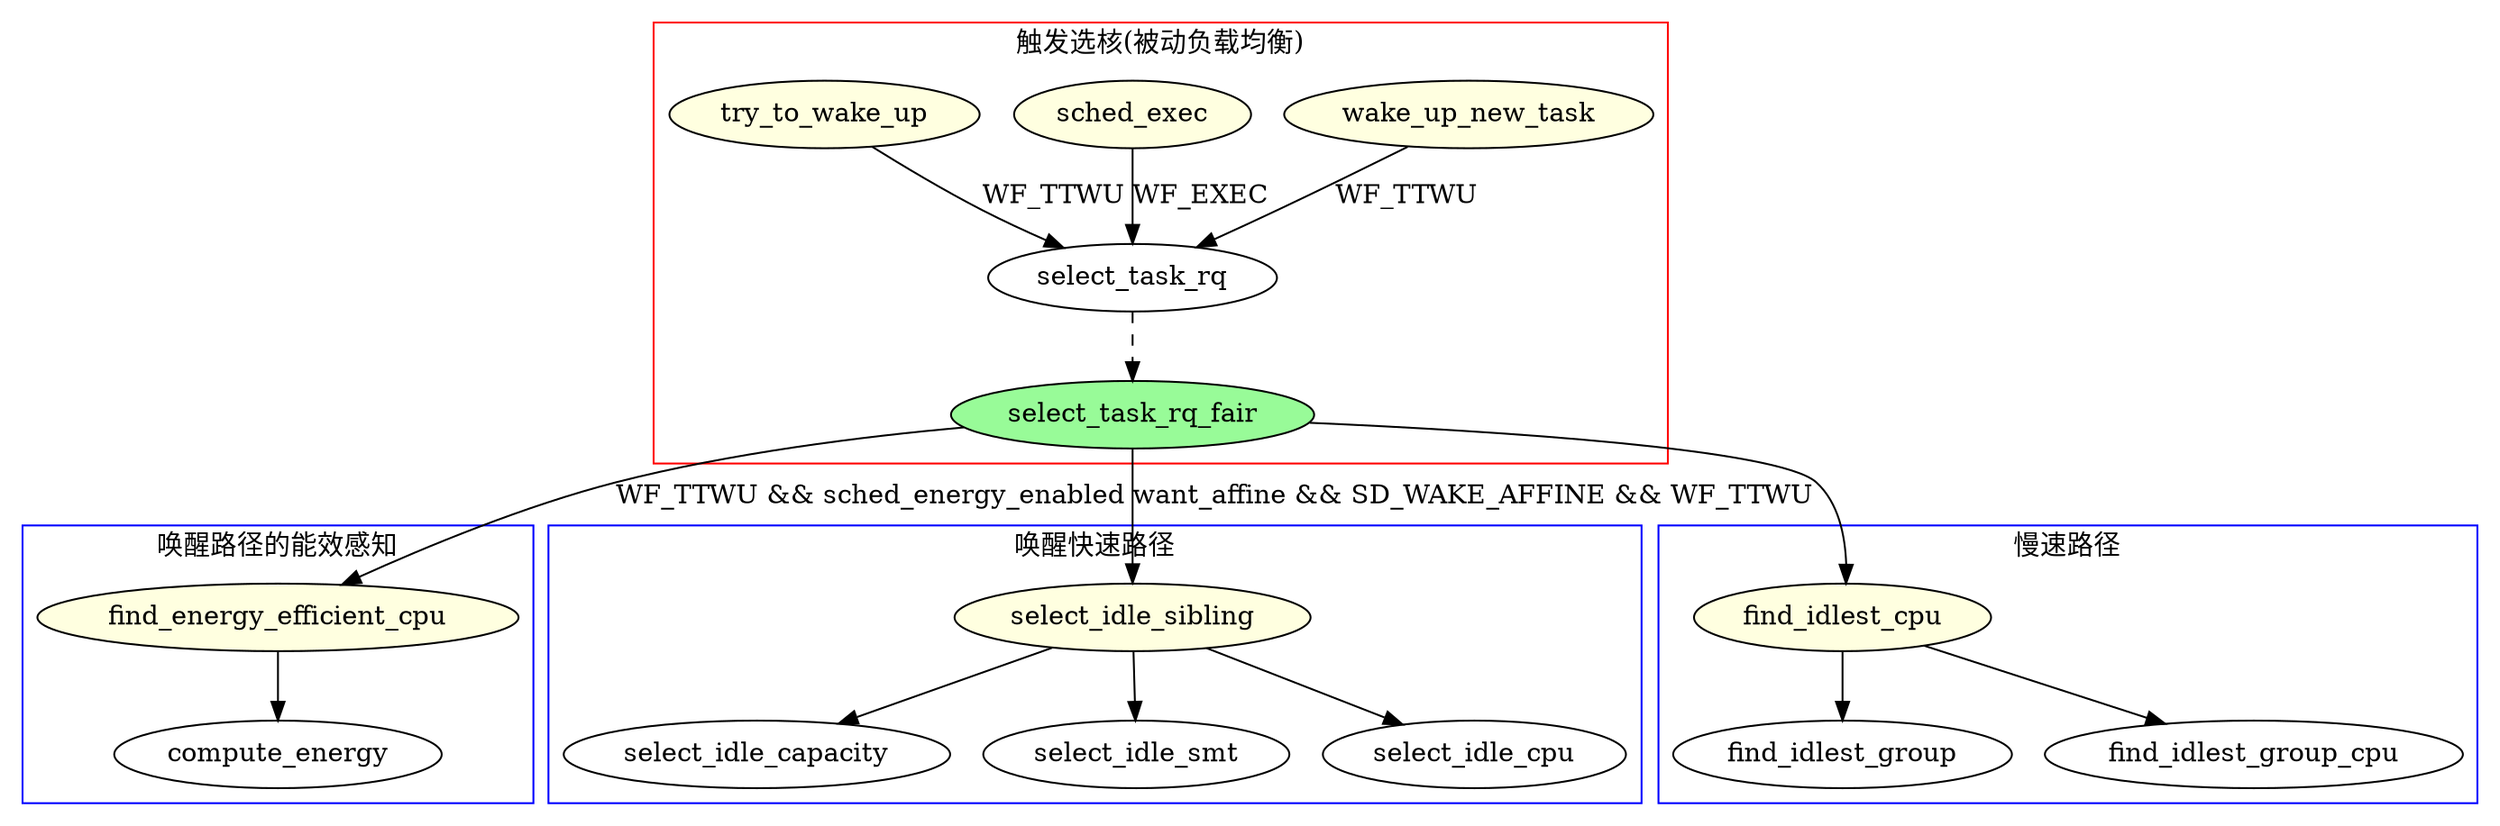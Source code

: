 digraph load_balance {
	subgraph cluster_0 {
		label = "触发选核(被动负载均衡)";
		color = red;

		wake_up_new_task -> select_task_rq [label="WF_TTWU"];
		sched_exec -> select_task_rq [label="WF_EXEC"];
		try_to_wake_up -> select_task_rq [label="WF_TTWU"];
		select_task_rq -> select_task_rq_fair [style=dashed];
	};

	select_task_rq_fair -> find_energy_efficient_cpu [label="WF_TTWU && sched_energy_enabled"];
	select_task_rq_fair -> select_idle_sibling [label="want_affine && SD_WAKE_AFFINE && WF_TTWU"];
	select_task_rq_fair -> find_idlest_cpu;

	subgraph cluster_1 {
		label = "唤醒路径的能效感知";
		color = blue;

		find_energy_efficient_cpu -> compute_energy;
	};

	subgraph cluster_2 {
		label = "慢速路径";
		color = blue;

		find_idlest_cpu -> {find_idlest_group, find_idlest_group_cpu};
	};

	subgraph cluster_3 {
		label = "唤醒快速路径";
		color = blue;

		select_idle_sibling -> {select_idle_capacity, select_idle_smt, select_idle_cpu};
	};

	wake_up_new_task [label="wake_up_new_task"; style=filled; fillcolor=lightyellow; shape=oval];
	sched_exec [label="sched_exec"; style=filled; fillcolor=lightyellow; shape=oval];
	try_to_wake_up [label="try_to_wake_up"; style=filled; fillcolor=lightyellow; shape=oval];


	select_task_rq_fair [label="select_task_rq_fair"; style=filled; fillcolor=palegreen; shape=oval];

	find_energy_efficient_cpu [label="find_energy_efficient_cpu"; style=filled; fillcolor=lightyellow; shape=oval];
	select_idle_sibling [label="select_idle_sibling"; style=filled; fillcolor=lightyellow; shape=oval];
	find_idlest_cpu [label="find_idlest_cpu"; style=filled; fillcolor=lightyellow; shape=oval];
}